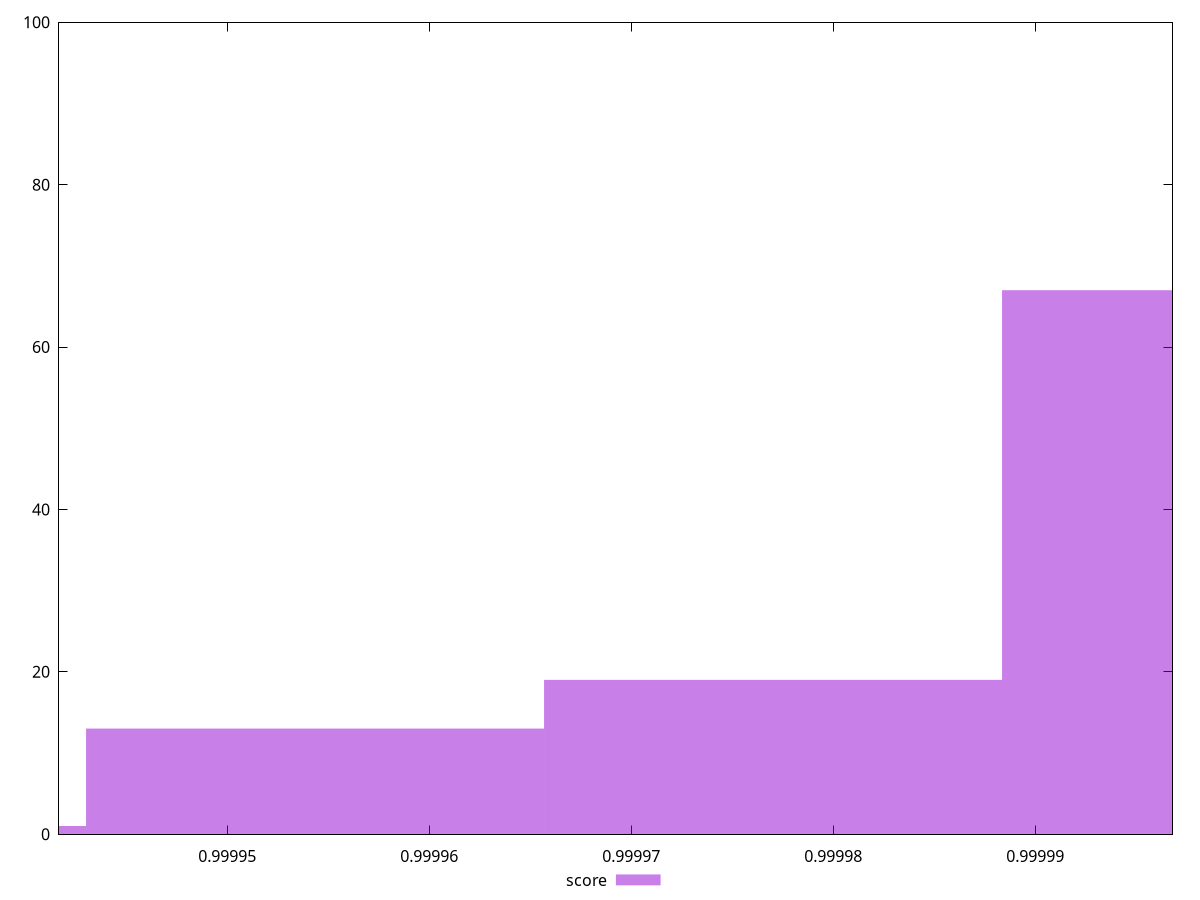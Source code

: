 reset

$score <<EOF
0.9999996931163632 67
0.9999543488538599 13
0.9999770209851115 19
0.9999316767226083 1
EOF

set key outside below
set boxwidth 0.000022672131251646296
set xrange [0.9999416738899494:0.9999967944940666]
set yrange [0:100]
set style fill transparent solid 0.5 noborder
set terminal svg size 640, 490 enhanced background rgb 'white'
set output "report_00007_2020-12-11T15:55:29.892Z/max-potential-fid/samples/pages+cached+noadtech/score/histogram.svg"

plot $score title "score" with boxes

reset
